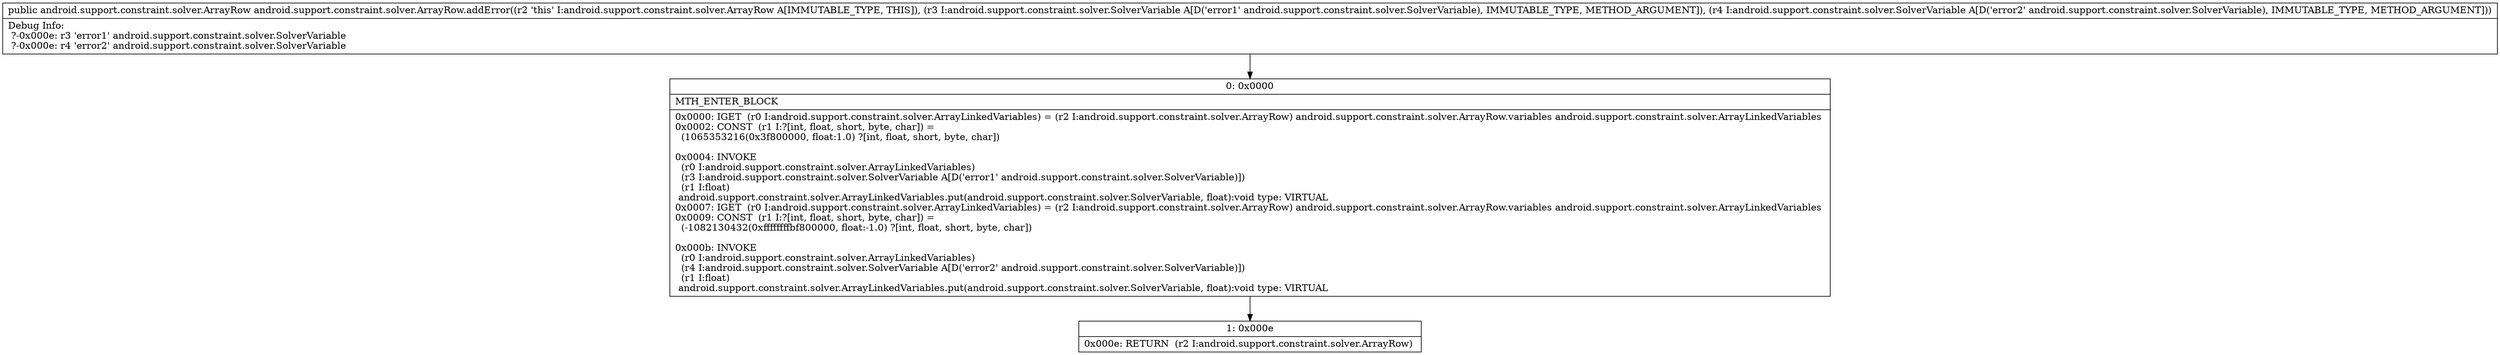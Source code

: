 digraph "CFG forandroid.support.constraint.solver.ArrayRow.addError(Landroid\/support\/constraint\/solver\/SolverVariable;Landroid\/support\/constraint\/solver\/SolverVariable;)Landroid\/support\/constraint\/solver\/ArrayRow;" {
Node_0 [shape=record,label="{0\:\ 0x0000|MTH_ENTER_BLOCK\l|0x0000: IGET  (r0 I:android.support.constraint.solver.ArrayLinkedVariables) = (r2 I:android.support.constraint.solver.ArrayRow) android.support.constraint.solver.ArrayRow.variables android.support.constraint.solver.ArrayLinkedVariables \l0x0002: CONST  (r1 I:?[int, float, short, byte, char]) = \l  (1065353216(0x3f800000, float:1.0) ?[int, float, short, byte, char])\l \l0x0004: INVOKE  \l  (r0 I:android.support.constraint.solver.ArrayLinkedVariables)\l  (r3 I:android.support.constraint.solver.SolverVariable A[D('error1' android.support.constraint.solver.SolverVariable)])\l  (r1 I:float)\l android.support.constraint.solver.ArrayLinkedVariables.put(android.support.constraint.solver.SolverVariable, float):void type: VIRTUAL \l0x0007: IGET  (r0 I:android.support.constraint.solver.ArrayLinkedVariables) = (r2 I:android.support.constraint.solver.ArrayRow) android.support.constraint.solver.ArrayRow.variables android.support.constraint.solver.ArrayLinkedVariables \l0x0009: CONST  (r1 I:?[int, float, short, byte, char]) = \l  (\-1082130432(0xffffffffbf800000, float:\-1.0) ?[int, float, short, byte, char])\l \l0x000b: INVOKE  \l  (r0 I:android.support.constraint.solver.ArrayLinkedVariables)\l  (r4 I:android.support.constraint.solver.SolverVariable A[D('error2' android.support.constraint.solver.SolverVariable)])\l  (r1 I:float)\l android.support.constraint.solver.ArrayLinkedVariables.put(android.support.constraint.solver.SolverVariable, float):void type: VIRTUAL \l}"];
Node_1 [shape=record,label="{1\:\ 0x000e|0x000e: RETURN  (r2 I:android.support.constraint.solver.ArrayRow) \l}"];
MethodNode[shape=record,label="{public android.support.constraint.solver.ArrayRow android.support.constraint.solver.ArrayRow.addError((r2 'this' I:android.support.constraint.solver.ArrayRow A[IMMUTABLE_TYPE, THIS]), (r3 I:android.support.constraint.solver.SolverVariable A[D('error1' android.support.constraint.solver.SolverVariable), IMMUTABLE_TYPE, METHOD_ARGUMENT]), (r4 I:android.support.constraint.solver.SolverVariable A[D('error2' android.support.constraint.solver.SolverVariable), IMMUTABLE_TYPE, METHOD_ARGUMENT]))  | Debug Info:\l  ?\-0x000e: r3 'error1' android.support.constraint.solver.SolverVariable\l  ?\-0x000e: r4 'error2' android.support.constraint.solver.SolverVariable\l}"];
MethodNode -> Node_0;
Node_0 -> Node_1;
}

